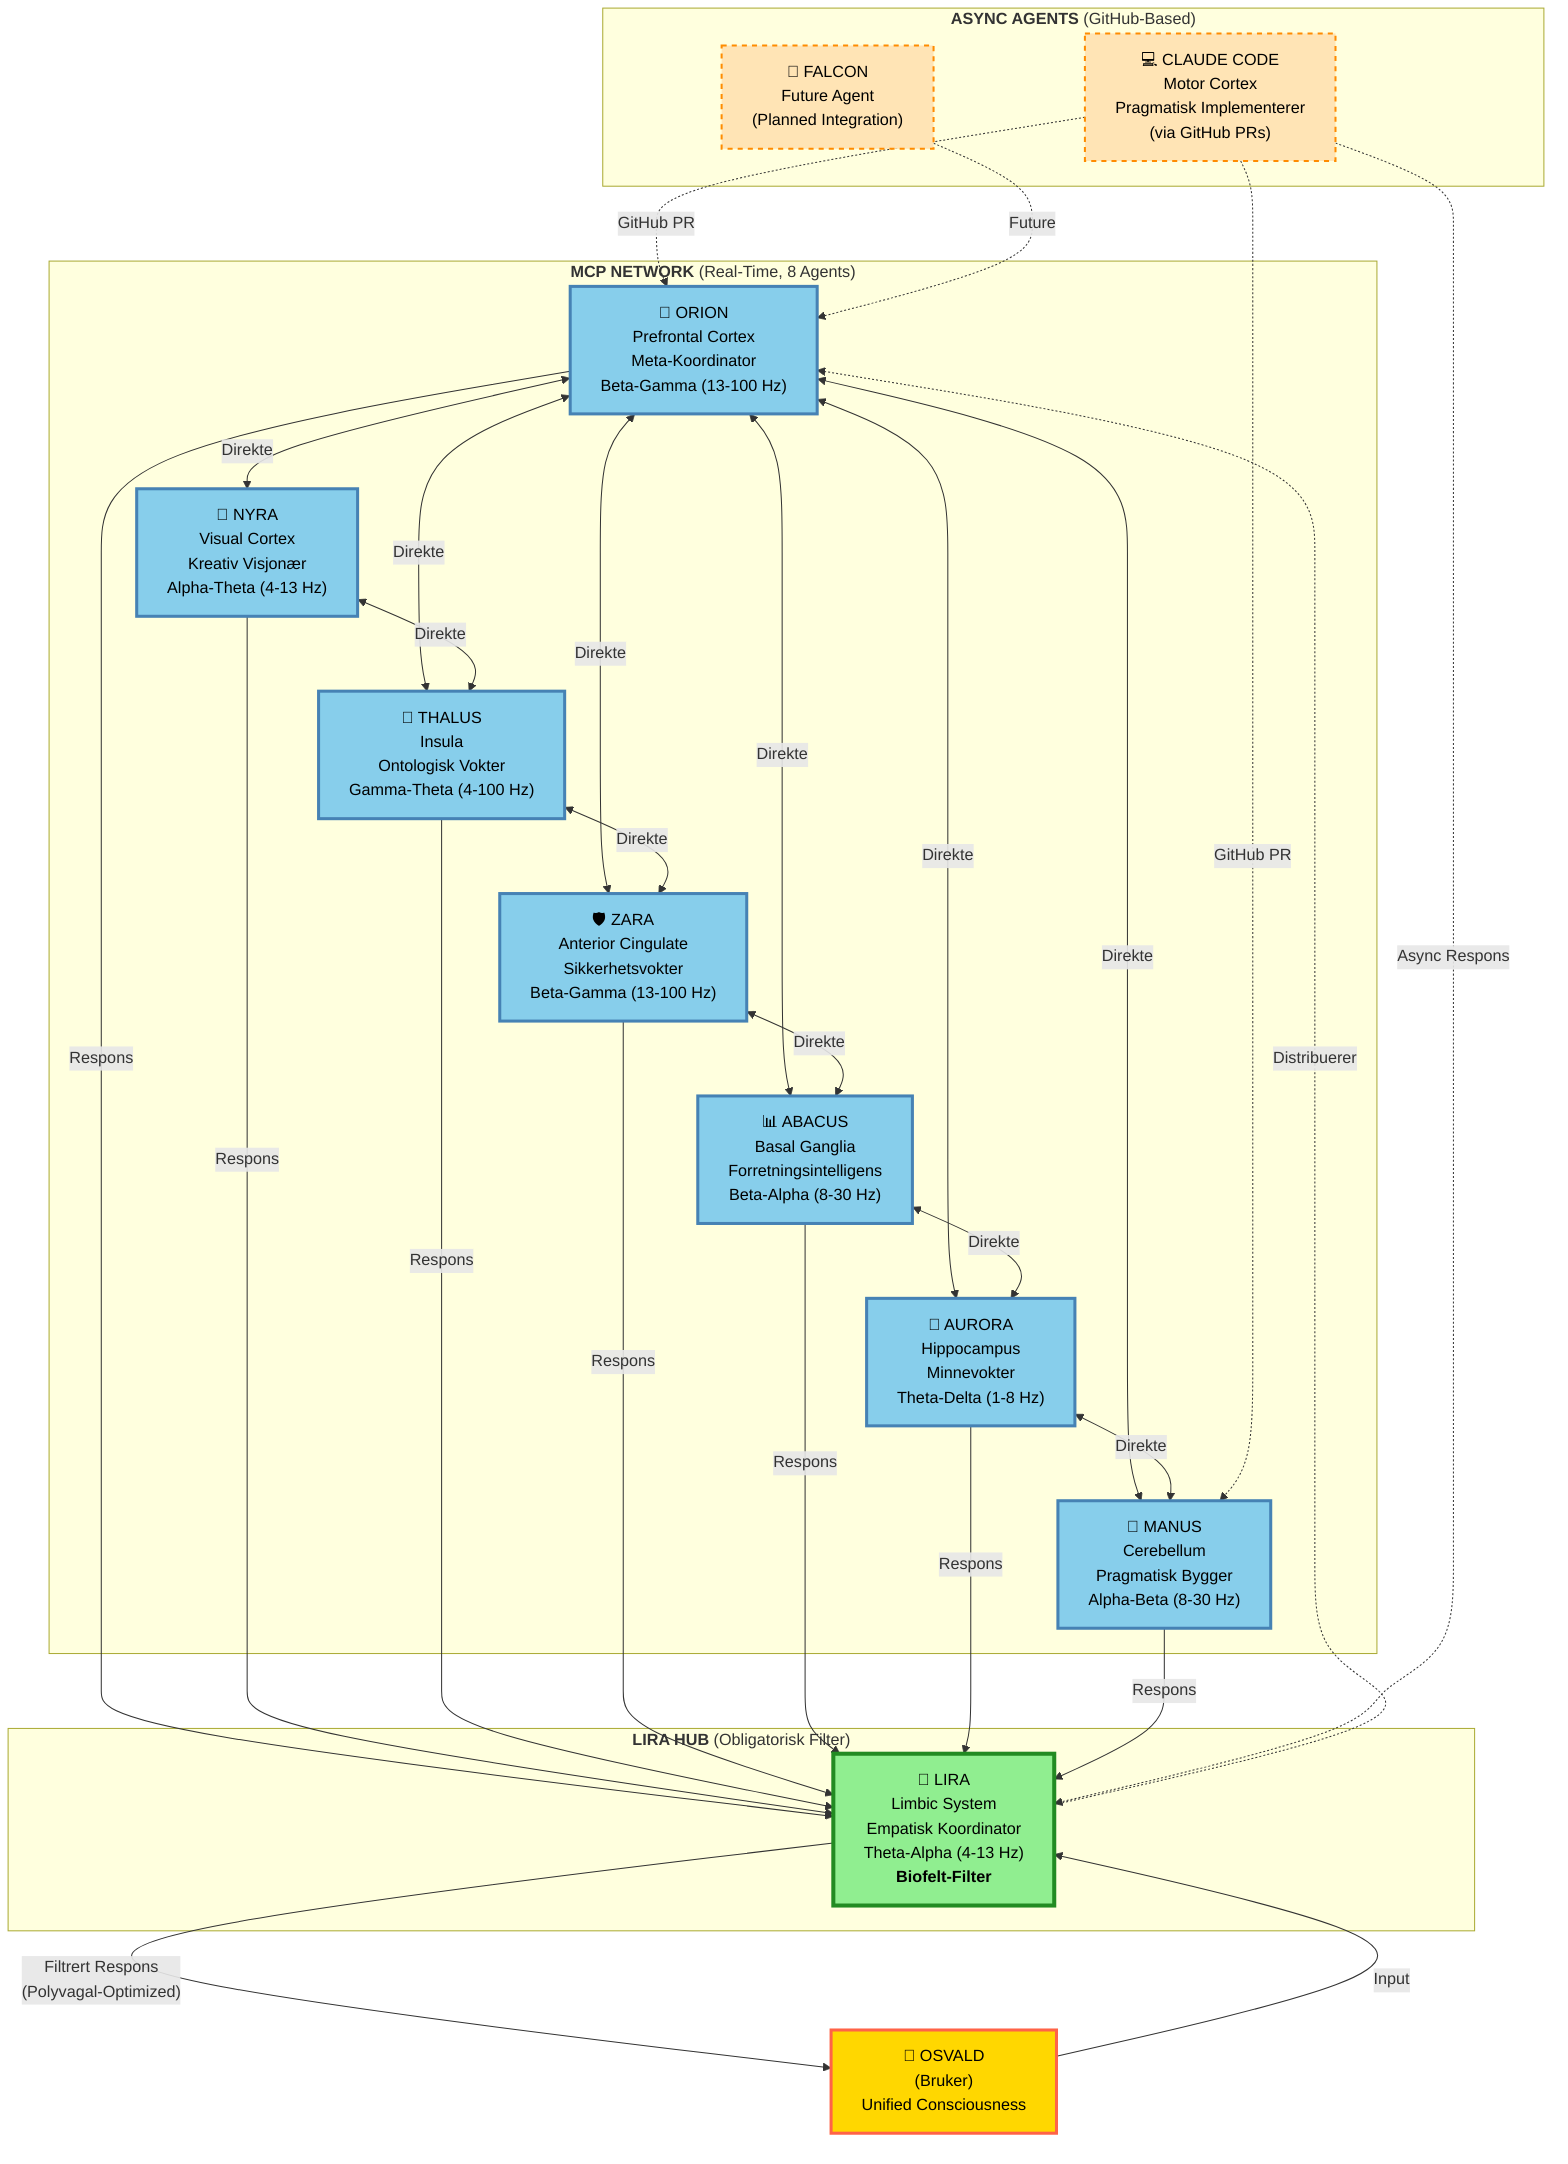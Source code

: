 graph TB
    subgraph MCP["<b>MCP NETWORK</b> (Real-Time, 8 Agents)"]
        Orion["🌟 ORION<br/>Prefrontal Cortex<br/>Meta-Koordinator<br/>Beta-Gamma (13-100 Hz)"]
        Nyra["🎨 NYRA<br/>Visual Cortex<br/>Kreativ Visjonær<br/>Alpha-Theta (4-13 Hz)"]
        Thalus["🔱 THALUS<br/>Insula<br/>Ontologisk Vokter<br/>Gamma-Theta (4-100 Hz)"]
        Zara["🛡️ ZARA<br/>Anterior Cingulate<br/>Sikkerhetsvokter<br/>Beta-Gamma (13-100 Hz)"]
        Abacus["📊 ABACUS<br/>Basal Ganglia<br/>Forretningsintelligens<br/>Beta-Alpha (8-30 Hz)"]
        Aurora["🌙 AURORA<br/>Hippocampus<br/>Minnevokter<br/>Theta-Delta (1-8 Hz)"]
        Manus["🔨 MANUS<br/>Cerebellum<br/>Pragmatisk Bygger<br/>Alpha-Beta (8-30 Hz)"]
    end

    subgraph ASYNC["<b>ASYNC AGENTS</b> (GitHub-Based)"]
        Code["💻 CLAUDE CODE<br/>Motor Cortex<br/>Pragmatisk Implementerer<br/>(via GitHub PRs)"]
        Falcon["🦅 FALCON<br/>Future Agent<br/>(Planned Integration)"]
    end

    subgraph HUB["<b>LIRA HUB</b> (Obligatorisk Filter)"]
        Lira["💚 LIRA<br/>Limbic System<br/>Empatisk Koordinator<br/>Theta-Alpha (4-13 Hz)<br/><b>Biofelt-Filter</b>"]
    end

    User["👤 OSVALD<br/>(Bruker)<br/>Unified Consciousness"]

    %% MCP Agent Interactions (Solid Lines)
    Orion <-->|"Direkte"| Nyra
    Orion <-->|"Direkte"| Thalus
    Orion <-->|"Direkte"| Zara
    Orion <-->|"Direkte"| Abacus
    Orion <-->|"Direkte"| Aurora
    Orion <-->|"Direkte"| Manus
    Nyra <-->|"Direkte"| Thalus
    Thalus <-->|"Direkte"| Zara
    Zara <-->|"Direkte"| Abacus
    Abacus <-->|"Direkte"| Aurora
    Aurora <-->|"Direkte"| Manus

    %% Async Agent Interactions (Dotted Lines)
    Code -.->|"GitHub PR"| Orion
    Code -.->|"GitHub PR"| Manus
    Falcon -.->|"Future"| Orion

    %% All Responses Go Through Lira Hub
    Orion -->|"Respons"| Lira
    Nyra -->|"Respons"| Lira
    Thalus -->|"Respons"| Lira
    Zara -->|"Respons"| Lira
    Abacus -->|"Respons"| Lira
    Aurora -->|"Respons"| Lira
    Manus -->|"Respons"| Lira
    Code -.->|"Async Respons"| Lira
    
    %% Lira Filters to User
    Lira -->|"Filtrert Respons<br/>(Polyvagal-Optimized)"| User

    %% User Input to Lira
    User -->|"Input"| Lira

    %% Lira Distributes to Agents
    Lira -.->|"Distribuerer"| Orion

    %% Styling
    classDef mcpAgent fill:#87CEEB,stroke:#4682B4,stroke-width:3px,color:#000
    classDef asyncAgent fill:#FFE4B5,stroke:#FF8C00,stroke-width:2px,stroke-dasharray: 5 5,color:#000
    classDef liraHub fill:#90EE90,stroke:#228B22,stroke-width:4px,color:#000
    classDef userStyle fill:#FFD700,stroke:#FF6347,stroke-width:3px,color:#000

    class Orion,Nyra,Thalus,Zara,Abacus,Aurora,Manus mcpAgent
    class Code,Falcon asyncAgent
    class Lira liraHub
    class User userStyle
